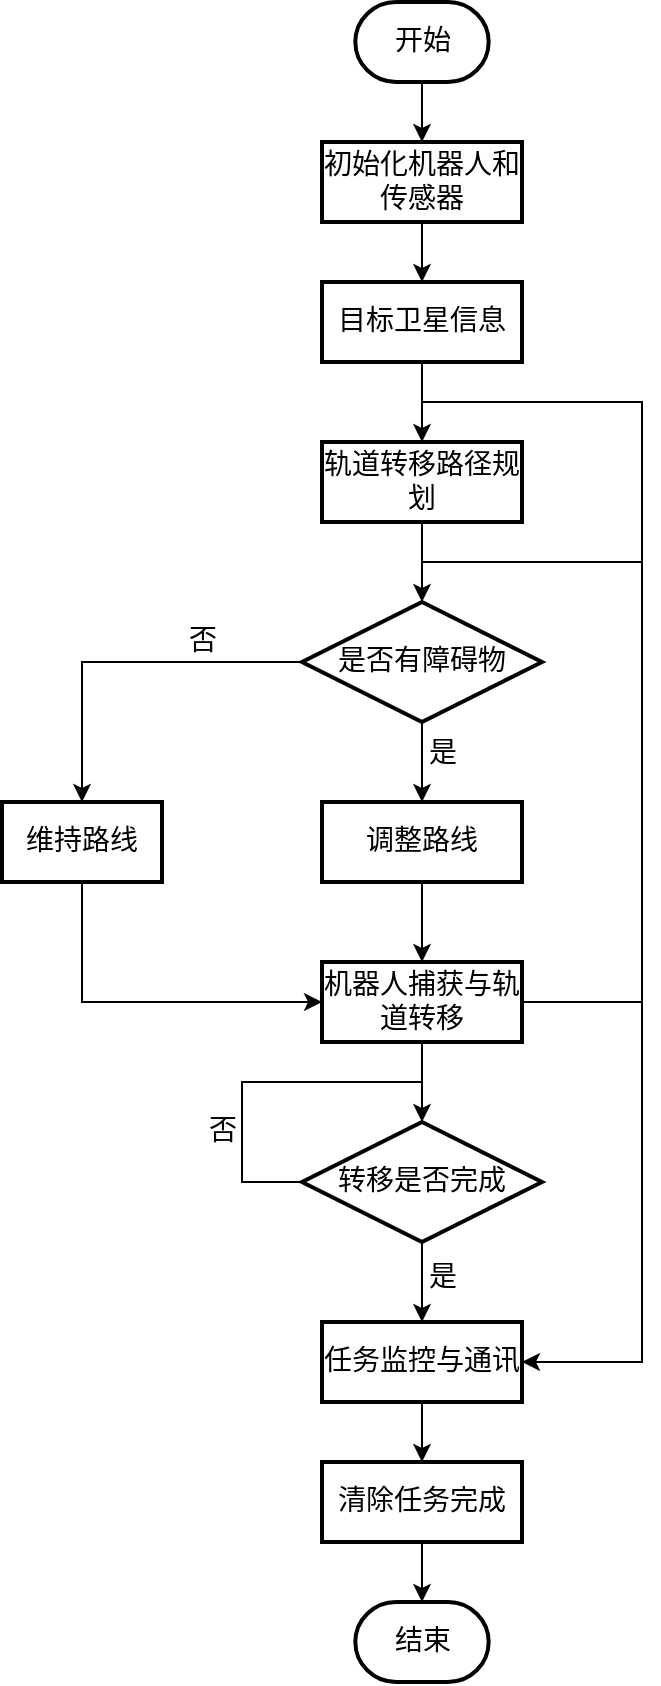 <mxfile version="26.0.2">
  <diagram name="Page-1" id="QLF-LarDQt3AmGQMSmLy">
    <mxGraphModel dx="792" dy="1131" grid="1" gridSize="10" guides="0" tooltips="1" connect="1" arrows="1" fold="1" page="1" pageScale="1" pageWidth="827" pageHeight="1169" background="none" math="0" shadow="0">
      <root>
        <mxCell id="0" />
        <mxCell id="1" parent="0" />
        <mxCell id="afKLm_PC3EemGSfm7CoD-16" style="edgeStyle=orthogonalEdgeStyle;rounded=0;orthogonalLoop=1;jettySize=auto;html=1;exitX=0.5;exitY=1;exitDx=0;exitDy=0;entryX=0.5;entryY=0;entryDx=0;entryDy=0;fontSize=14;fontFamily=STZhongsong;labelBackgroundColor=none;align=center;" parent="1" source="afKLm_PC3EemGSfm7CoD-2" target="afKLm_PC3EemGSfm7CoD-3" edge="1">
          <mxGeometry relative="1" as="geometry" />
        </mxCell>
        <mxCell id="afKLm_PC3EemGSfm7CoD-2" value="&lt;font&gt;初始化机器人和传感器&lt;/font&gt;" style="rounded=0;whiteSpace=wrap;html=1;strokeWidth=2;fontFamily=STZhongsong;fontSize=14;labelBackgroundColor=none;fillColor=none;align=center;" parent="1" vertex="1">
          <mxGeometry x="320" y="170" width="100" height="40" as="geometry" />
        </mxCell>
        <mxCell id="afKLm_PC3EemGSfm7CoD-17" style="edgeStyle=orthogonalEdgeStyle;rounded=0;orthogonalLoop=1;jettySize=auto;html=1;exitX=0.5;exitY=1;exitDx=0;exitDy=0;entryX=0.5;entryY=0;entryDx=0;entryDy=0;fontSize=14;fontFamily=STZhongsong;labelBackgroundColor=none;align=center;" parent="1" source="afKLm_PC3EemGSfm7CoD-3" target="afKLm_PC3EemGSfm7CoD-4" edge="1">
          <mxGeometry relative="1" as="geometry" />
        </mxCell>
        <mxCell id="afKLm_PC3EemGSfm7CoD-3" value="目标卫星信息" style="rounded=0;whiteSpace=wrap;html=1;strokeWidth=2;fontFamily=STZhongsong;fontSize=14;labelBackgroundColor=none;fillColor=none;align=center;" parent="1" vertex="1">
          <mxGeometry x="320" y="240" width="100" height="40" as="geometry" />
        </mxCell>
        <mxCell id="afKLm_PC3EemGSfm7CoD-41" style="edgeStyle=orthogonalEdgeStyle;rounded=0;orthogonalLoop=1;jettySize=auto;html=1;exitX=0.5;exitY=1;exitDx=0;exitDy=0;entryX=0.5;entryY=0;entryDx=0;entryDy=0;fontSize=14;fontFamily=STZhongsong;labelBackgroundColor=none;align=center;" parent="1" source="afKLm_PC3EemGSfm7CoD-4" target="afKLm_PC3EemGSfm7CoD-9" edge="1">
          <mxGeometry relative="1" as="geometry" />
        </mxCell>
        <mxCell id="afKLm_PC3EemGSfm7CoD-4" value="&lt;font&gt;轨道转移路径规划&lt;/font&gt;" style="rounded=0;whiteSpace=wrap;html=1;strokeWidth=2;fontFamily=STZhongsong;fontSize=14;labelBackgroundColor=none;fillColor=none;align=center;" parent="1" vertex="1">
          <mxGeometry x="320" y="320" width="100" height="40" as="geometry" />
        </mxCell>
        <mxCell id="afKLm_PC3EemGSfm7CoD-42" style="edgeStyle=orthogonalEdgeStyle;rounded=0;orthogonalLoop=1;jettySize=auto;html=1;exitX=0.5;exitY=1;exitDx=0;exitDy=0;entryX=0.5;entryY=0;entryDx=0;entryDy=0;fontSize=14;fontFamily=STZhongsong;labelBackgroundColor=none;align=center;" parent="1" source="afKLm_PC3EemGSfm7CoD-5" target="afKLm_PC3EemGSfm7CoD-7" edge="1">
          <mxGeometry relative="1" as="geometry" />
        </mxCell>
        <mxCell id="afKLm_PC3EemGSfm7CoD-5" value="&lt;font&gt;调整路线&lt;/font&gt;" style="rounded=0;whiteSpace=wrap;html=1;strokeWidth=2;fontFamily=STZhongsong;fontSize=14;labelBackgroundColor=none;fillColor=none;align=center;" parent="1" vertex="1">
          <mxGeometry x="320" y="500" width="100" height="40" as="geometry" />
        </mxCell>
        <mxCell id="1DFn0U-I_F6bpOYvCM6v-6" style="edgeStyle=orthogonalEdgeStyle;rounded=0;orthogonalLoop=1;jettySize=auto;html=1;exitX=0.5;exitY=1;exitDx=0;exitDy=0;entryX=0;entryY=0.5;entryDx=0;entryDy=0;fontSize=14;" edge="1" parent="1" source="afKLm_PC3EemGSfm7CoD-6" target="afKLm_PC3EemGSfm7CoD-7">
          <mxGeometry relative="1" as="geometry" />
        </mxCell>
        <mxCell id="afKLm_PC3EemGSfm7CoD-6" value="&lt;font&gt;维持路线&lt;/font&gt;" style="rounded=0;whiteSpace=wrap;html=1;strokeWidth=2;fontFamily=STZhongsong;fontSize=14;labelBackgroundColor=none;fillColor=none;align=center;" parent="1" vertex="1">
          <mxGeometry x="160" y="500" width="80" height="40" as="geometry" />
        </mxCell>
        <mxCell id="afKLm_PC3EemGSfm7CoD-45" style="edgeStyle=orthogonalEdgeStyle;rounded=0;orthogonalLoop=1;jettySize=auto;html=1;exitX=1;exitY=0.5;exitDx=0;exitDy=0;endArrow=none;endFill=0;fontSize=14;fontFamily=STZhongsong;labelBackgroundColor=none;align=center;" parent="1" source="afKLm_PC3EemGSfm7CoD-7" edge="1">
          <mxGeometry relative="1" as="geometry">
            <mxPoint x="480" y="600" as="targetPoint" />
          </mxGeometry>
        </mxCell>
        <mxCell id="afKLm_PC3EemGSfm7CoD-30" style="edgeStyle=orthogonalEdgeStyle;rounded=0;orthogonalLoop=1;jettySize=auto;html=1;exitX=0.5;exitY=1;exitDx=0;exitDy=0;entryX=0.5;entryY=0;entryDx=0;entryDy=0;fontSize=14;fontFamily=STZhongsong;labelBackgroundColor=none;align=center;" parent="1" source="afKLm_PC3EemGSfm7CoD-8" target="afKLm_PC3EemGSfm7CoD-10" edge="1">
          <mxGeometry relative="1" as="geometry" />
        </mxCell>
        <mxCell id="afKLm_PC3EemGSfm7CoD-64" value="&lt;font&gt;是&lt;/font&gt;" style="edgeLabel;html=1;align=center;verticalAlign=middle;resizable=0;points=[];fontSize=14;labelBackgroundColor=none;fontFamily=STZhongsong;" parent="afKLm_PC3EemGSfm7CoD-30" vertex="1" connectable="0">
          <mxGeometry x="-0.257" y="1" relative="1" as="geometry">
            <mxPoint x="9" y="3" as="offset" />
          </mxGeometry>
        </mxCell>
        <mxCell id="1DFn0U-I_F6bpOYvCM6v-4" style="edgeStyle=elbowEdgeStyle;rounded=0;orthogonalLoop=1;jettySize=auto;html=1;exitX=0;exitY=0.5;exitDx=0;exitDy=0;endArrow=none;endFill=0;align=center;fontSize=14;" edge="1" parent="1" source="afKLm_PC3EemGSfm7CoD-8">
          <mxGeometry relative="1" as="geometry">
            <mxPoint x="370" y="640" as="targetPoint" />
            <Array as="points">
              <mxPoint x="280" y="670" />
            </Array>
          </mxGeometry>
        </mxCell>
        <mxCell id="1DFn0U-I_F6bpOYvCM6v-5" value="&lt;font face=&quot;STZhongsong&quot;&gt;否&lt;/font&gt;" style="edgeLabel;html=1;align=center;verticalAlign=middle;resizable=0;points=[];fontSize=14;labelBackgroundColor=none;" vertex="1" connectable="0" parent="1DFn0U-I_F6bpOYvCM6v-4">
          <mxGeometry x="0.271" y="-1" relative="1" as="geometry">
            <mxPoint x="-38" y="23" as="offset" />
          </mxGeometry>
        </mxCell>
        <mxCell id="afKLm_PC3EemGSfm7CoD-8" value="&lt;font&gt;转移是否完成&lt;/font&gt;" style="rhombus;whiteSpace=wrap;html=1;strokeWidth=2;fontFamily=STZhongsong;fontSize=14;labelBackgroundColor=none;fillColor=none;align=center;" parent="1" vertex="1">
          <mxGeometry x="310" y="660" width="120" height="60" as="geometry" />
        </mxCell>
        <mxCell id="afKLm_PC3EemGSfm7CoD-34" style="edgeStyle=orthogonalEdgeStyle;rounded=0;orthogonalLoop=1;jettySize=auto;html=1;exitX=0;exitY=0.5;exitDx=0;exitDy=0;entryX=0.5;entryY=0;entryDx=0;entryDy=0;fontSize=14;fontFamily=STZhongsong;labelBackgroundColor=none;align=center;" parent="1" source="afKLm_PC3EemGSfm7CoD-9" target="afKLm_PC3EemGSfm7CoD-6" edge="1">
          <mxGeometry relative="1" as="geometry" />
        </mxCell>
        <mxCell id="afKLm_PC3EemGSfm7CoD-57" value="否" style="edgeLabel;align=center;verticalAlign=middle;resizable=0;points=[];fontSize=14;fontFamily=STZhongsong;labelBackgroundColor=none;html=1;" parent="afKLm_PC3EemGSfm7CoD-34" vertex="1" connectable="0">
          <mxGeometry x="-0.033" y="2" relative="1" as="geometry">
            <mxPoint x="37" y="-12" as="offset" />
          </mxGeometry>
        </mxCell>
        <mxCell id="afKLm_PC3EemGSfm7CoD-36" style="edgeStyle=orthogonalEdgeStyle;rounded=0;orthogonalLoop=1;jettySize=auto;html=1;exitX=0.5;exitY=1;exitDx=0;exitDy=0;entryX=0.5;entryY=0;entryDx=0;entryDy=0;fontSize=14;fontFamily=STZhongsong;labelBackgroundColor=none;align=center;" parent="1" source="afKLm_PC3EemGSfm7CoD-9" target="afKLm_PC3EemGSfm7CoD-5" edge="1">
          <mxGeometry relative="1" as="geometry" />
        </mxCell>
        <mxCell id="afKLm_PC3EemGSfm7CoD-56" value="是" style="edgeLabel;html=1;align=center;verticalAlign=middle;resizable=0;points=[];fontSize=14;fontFamily=STZhongsong;labelBackgroundColor=none;" parent="afKLm_PC3EemGSfm7CoD-36" vertex="1" connectable="0">
          <mxGeometry x="-0.2" y="-3" relative="1" as="geometry">
            <mxPoint x="13" as="offset" />
          </mxGeometry>
        </mxCell>
        <mxCell id="afKLm_PC3EemGSfm7CoD-9" value="&lt;font&gt;是否有障碍物&lt;/font&gt;" style="rhombus;whiteSpace=wrap;html=1;strokeWidth=2;fontFamily=STZhongsong;fontSize=14;labelBackgroundColor=none;fillColor=none;align=center;" parent="1" vertex="1">
          <mxGeometry x="310" y="400" width="120" height="60" as="geometry" />
        </mxCell>
        <mxCell id="afKLm_PC3EemGSfm7CoD-31" style="edgeStyle=orthogonalEdgeStyle;rounded=0;orthogonalLoop=1;jettySize=auto;html=1;exitX=0.5;exitY=1;exitDx=0;exitDy=0;entryX=0.5;entryY=0;entryDx=0;entryDy=0;fontSize=14;fontFamily=STZhongsong;labelBackgroundColor=none;align=center;" parent="1" source="afKLm_PC3EemGSfm7CoD-10" target="afKLm_PC3EemGSfm7CoD-11" edge="1">
          <mxGeometry relative="1" as="geometry" />
        </mxCell>
        <mxCell id="afKLm_PC3EemGSfm7CoD-44" style="edgeStyle=elbowEdgeStyle;rounded=0;orthogonalLoop=1;jettySize=auto;html=1;exitX=1;exitY=0.5;exitDx=0;exitDy=0;startArrow=classic;startFill=1;endArrow=none;endFill=0;fontSize=14;fontFamily=STZhongsong;labelBackgroundColor=none;align=center;" parent="1" source="afKLm_PC3EemGSfm7CoD-10" edge="1">
          <mxGeometry relative="1" as="geometry">
            <mxPoint x="370" y="300" as="targetPoint" />
            <Array as="points">
              <mxPoint x="480" y="580" />
            </Array>
            <mxPoint x="420" y="892.5" as="sourcePoint" />
          </mxGeometry>
        </mxCell>
        <mxCell id="afKLm_PC3EemGSfm7CoD-10" value="&lt;font&gt;任务监控与通讯&lt;/font&gt;" style="rounded=0;whiteSpace=wrap;html=1;strokeWidth=2;fontFamily=STZhongsong;fontSize=14;labelBackgroundColor=none;fillColor=none;align=center;" parent="1" vertex="1">
          <mxGeometry x="320" y="760" width="100" height="40" as="geometry" />
        </mxCell>
        <mxCell id="afKLm_PC3EemGSfm7CoD-11" value="&lt;font&gt;清除任务完成&lt;/font&gt;" style="rounded=0;whiteSpace=wrap;html=1;strokeWidth=2;fontFamily=STZhongsong;fontSize=14;labelBackgroundColor=none;fillColor=none;align=center;" parent="1" vertex="1">
          <mxGeometry x="320" y="830" width="100" height="40" as="geometry" />
        </mxCell>
        <mxCell id="afKLm_PC3EemGSfm7CoD-14" value="结束" style="strokeWidth=2;html=1;shape=mxgraph.flowchart.terminator;whiteSpace=wrap;fontFamily=STZhongsong;fontSize=14;labelBackgroundColor=none;fillColor=none;align=center;" parent="1" vertex="1">
          <mxGeometry x="336.66" y="900" width="66.67" height="40" as="geometry" />
        </mxCell>
        <mxCell id="afKLm_PC3EemGSfm7CoD-26" style="edgeStyle=orthogonalEdgeStyle;rounded=0;orthogonalLoop=1;jettySize=auto;html=1;exitX=0.5;exitY=1;exitDx=0;exitDy=0;exitPerimeter=0;entryX=0.5;entryY=0;entryDx=0;entryDy=0;fontSize=14;fontFamily=STZhongsong;labelBackgroundColor=none;align=center;" parent="1" source="afKLm_PC3EemGSfm7CoD-25" target="afKLm_PC3EemGSfm7CoD-2" edge="1">
          <mxGeometry relative="1" as="geometry" />
        </mxCell>
        <mxCell id="afKLm_PC3EemGSfm7CoD-25" value="开始" style="strokeWidth=2;html=1;shape=mxgraph.flowchart.terminator;whiteSpace=wrap;fontFamily=STZhongsong;fontSize=14;labelBackgroundColor=none;fillColor=none;align=center;" parent="1" vertex="1">
          <mxGeometry x="336.66" y="100" width="66.67" height="40" as="geometry" />
        </mxCell>
        <mxCell id="afKLm_PC3EemGSfm7CoD-32" style="edgeStyle=orthogonalEdgeStyle;rounded=0;orthogonalLoop=1;jettySize=auto;html=1;exitX=0.5;exitY=1;exitDx=0;exitDy=0;entryX=0.5;entryY=0;entryDx=0;entryDy=0;entryPerimeter=0;fontSize=14;fontFamily=STZhongsong;labelBackgroundColor=none;align=center;" parent="1" source="afKLm_PC3EemGSfm7CoD-11" target="afKLm_PC3EemGSfm7CoD-14" edge="1">
          <mxGeometry relative="1" as="geometry" />
        </mxCell>
        <mxCell id="afKLm_PC3EemGSfm7CoD-49" value="" style="endArrow=none;html=1;rounded=0;endFill=0;fontSize=14;fontFamily=STZhongsong;labelBackgroundColor=none;align=center;" parent="1" edge="1">
          <mxGeometry width="50" height="50" relative="1" as="geometry">
            <mxPoint x="370" y="380" as="sourcePoint" />
            <mxPoint x="480" y="380" as="targetPoint" />
          </mxGeometry>
        </mxCell>
        <mxCell id="1DFn0U-I_F6bpOYvCM6v-3" style="edgeStyle=orthogonalEdgeStyle;rounded=0;orthogonalLoop=1;jettySize=auto;html=1;exitX=0.5;exitY=1;exitDx=0;exitDy=0;align=center;fontSize=14;" edge="1" parent="1" source="afKLm_PC3EemGSfm7CoD-7" target="afKLm_PC3EemGSfm7CoD-8">
          <mxGeometry relative="1" as="geometry" />
        </mxCell>
        <mxCell id="afKLm_PC3EemGSfm7CoD-7" value="&lt;font&gt;机器人捕获与轨道转移&lt;/font&gt;" style="rounded=0;whiteSpace=wrap;html=1;strokeWidth=2;fontFamily=STZhongsong;fontSize=14;labelBackgroundColor=none;fillColor=none;align=center;" parent="1" vertex="1">
          <mxGeometry x="320" y="580" width="100" height="40" as="geometry" />
        </mxCell>
      </root>
    </mxGraphModel>
  </diagram>
</mxfile>
